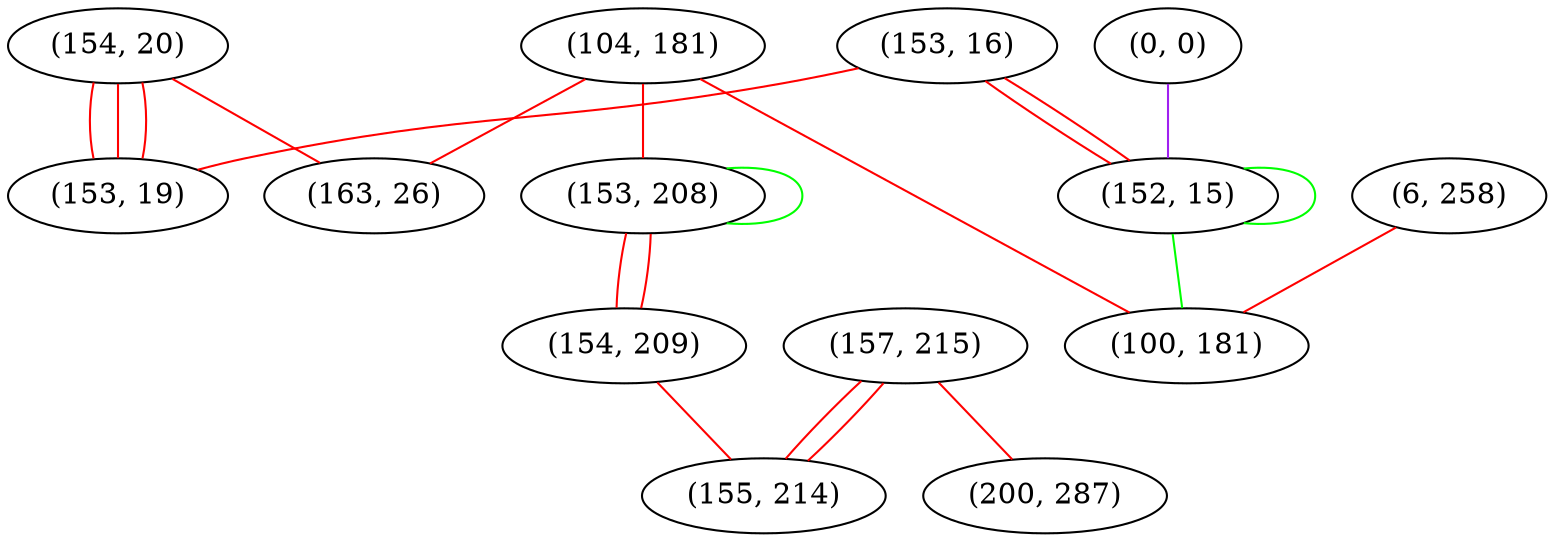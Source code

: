 graph "" {
"(153, 16)";
"(0, 0)";
"(154, 20)";
"(153, 19)";
"(104, 181)";
"(153, 208)";
"(152, 15)";
"(157, 215)";
"(6, 258)";
"(200, 287)";
"(154, 209)";
"(100, 181)";
"(163, 26)";
"(155, 214)";
"(153, 16)" -- "(153, 19)"  [color=red, key=0, weight=1];
"(153, 16)" -- "(152, 15)"  [color=red, key=0, weight=1];
"(153, 16)" -- "(152, 15)"  [color=red, key=1, weight=1];
"(0, 0)" -- "(152, 15)"  [color=purple, key=0, weight=4];
"(154, 20)" -- "(163, 26)"  [color=red, key=0, weight=1];
"(154, 20)" -- "(153, 19)"  [color=red, key=0, weight=1];
"(154, 20)" -- "(153, 19)"  [color=red, key=1, weight=1];
"(154, 20)" -- "(153, 19)"  [color=red, key=2, weight=1];
"(104, 181)" -- "(100, 181)"  [color=red, key=0, weight=1];
"(104, 181)" -- "(153, 208)"  [color=red, key=0, weight=1];
"(104, 181)" -- "(163, 26)"  [color=red, key=0, weight=1];
"(153, 208)" -- "(153, 208)"  [color=green, key=0, weight=2];
"(153, 208)" -- "(154, 209)"  [color=red, key=0, weight=1];
"(153, 208)" -- "(154, 209)"  [color=red, key=1, weight=1];
"(152, 15)" -- "(100, 181)"  [color=green, key=0, weight=2];
"(152, 15)" -- "(152, 15)"  [color=green, key=0, weight=2];
"(157, 215)" -- "(200, 287)"  [color=red, key=0, weight=1];
"(157, 215)" -- "(155, 214)"  [color=red, key=0, weight=1];
"(157, 215)" -- "(155, 214)"  [color=red, key=1, weight=1];
"(6, 258)" -- "(100, 181)"  [color=red, key=0, weight=1];
"(154, 209)" -- "(155, 214)"  [color=red, key=0, weight=1];
}
